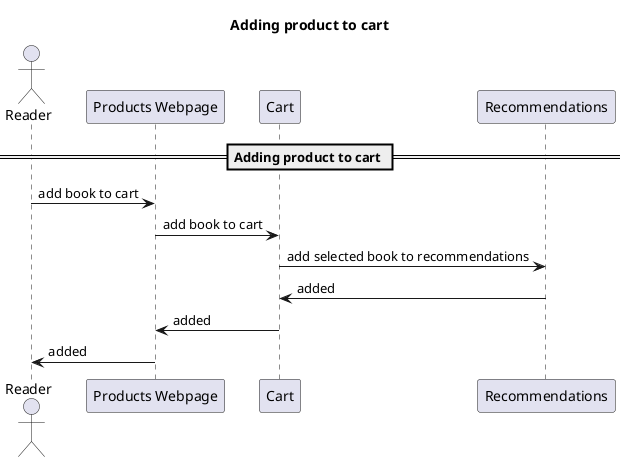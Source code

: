 @startuml
title "Adding product to cart"

actor "Reader" as reader
participant "Products Webpage" as productsWebpage
participant "Cart" as cart
participant "Recommendations" as recommendations

== Adding product to cart ==
reader -> productsWebpage : add book to cart
productsWebpage -> cart : add book to cart
cart -> recommendations : add selected book to recommendations
recommendations -> cart : added
cart -> productsWebpage : added
productsWebpage -> reader : added

@enduml